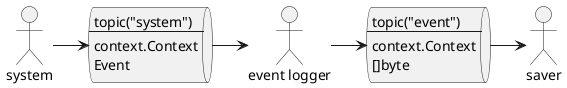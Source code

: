 @startuml

queue system..event[
topic("system")
--
context.Context
Event
]

queue event..byte[
topic("event")
--
context.Context
[]byte
]

actor system
system->system..event
system..event->:event logger:
:event logger:->event..byte
event..byte->saver

@enduml
